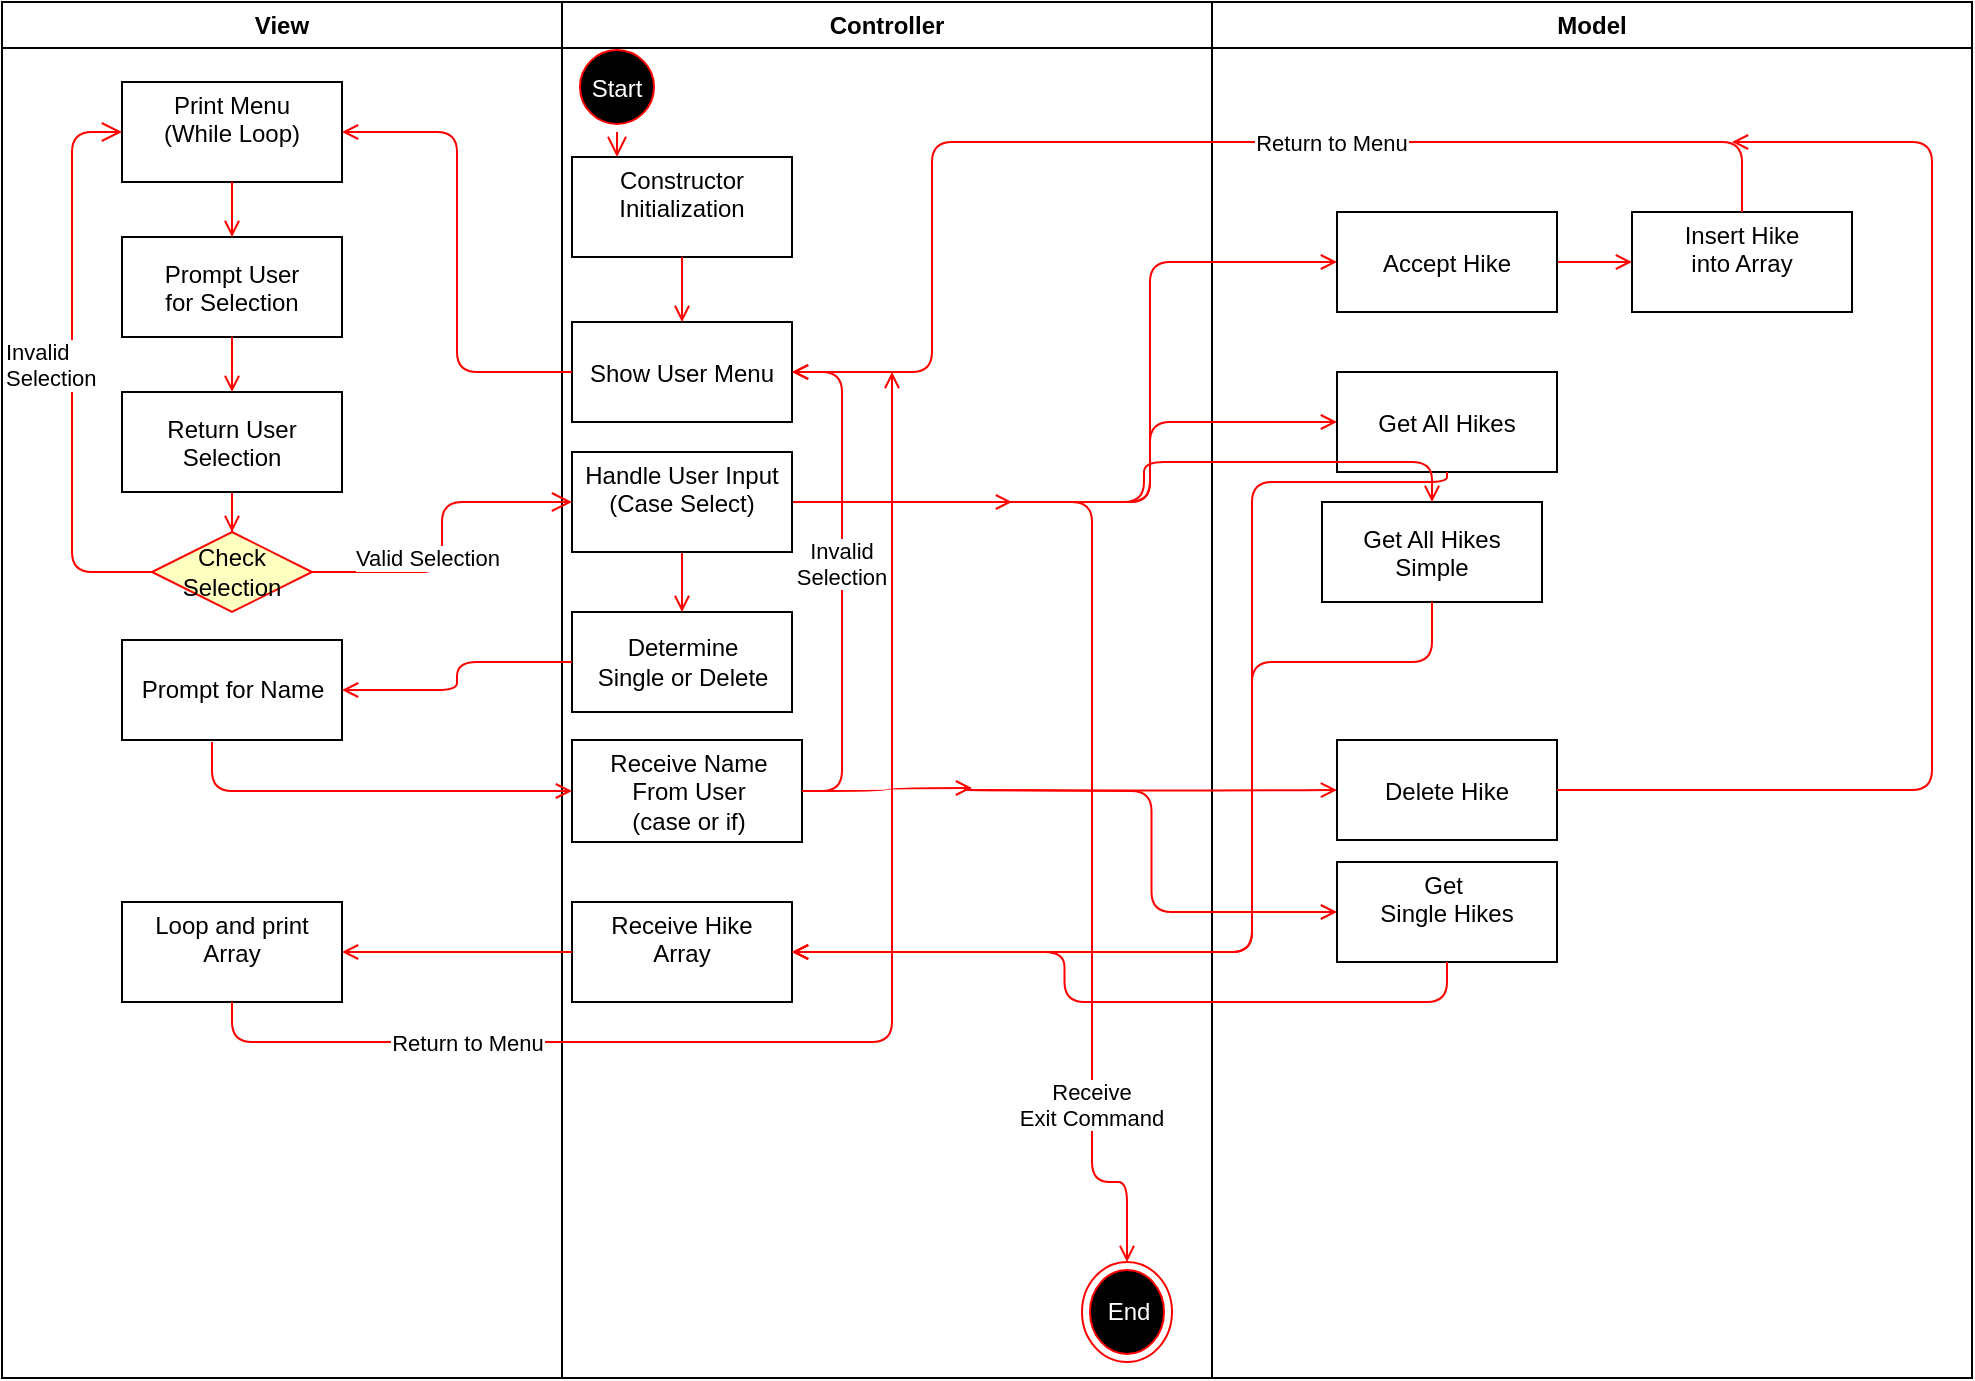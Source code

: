 <mxfile version="10.7.9" type="github"><diagram name="Page-1" id="e7e014a7-5840-1c2e-5031-d8a46d1fe8dd"><mxGraphModel dx="1172" dy="750" grid="1" gridSize="10" guides="1" tooltips="1" connect="1" arrows="1" fold="1" page="1" pageScale="1" pageWidth="1169" pageHeight="826" background="#ffffff" math="0" shadow="0"><root><mxCell id="0"/><mxCell id="1" parent="0"/><mxCell id="2" value="View" style="swimlane;whiteSpace=wrap" parent="1" vertex="1"><mxGeometry x="165" y="10" width="280" height="688" as="geometry"/></mxCell><mxCell id="7" value="Print Menu&#10;(While Loop)&#10;" style="" parent="2" vertex="1"><mxGeometry x="60" y="40" width="110" height="50" as="geometry"/></mxCell><mxCell id="8" value="Prompt User&#10;for Selection" style="" parent="2" vertex="1"><mxGeometry x="60" y="117.5" width="110" height="50" as="geometry"/></mxCell><mxCell id="9" value="" style="endArrow=open;strokeColor=#FF0000;endFill=1;rounded=0" parent="2" source="7" target="8" edge="1"><mxGeometry relative="1" as="geometry"/></mxCell><mxCell id="qxhjPmdfqMmKEG8gPD0x-45" style="edgeStyle=orthogonalEdgeStyle;rounded=0;orthogonalLoop=1;jettySize=auto;html=0;entryX=0.5;entryY=0;entryDx=0;entryDy=0;strokeColor=#FF0000;endArrow=open;endFill=0;" parent="2" source="10" target="qxhjPmdfqMmKEG8gPD0x-42" edge="1"><mxGeometry relative="1" as="geometry"/></mxCell><mxCell id="10" value="Return User&#10;Selection" style="" parent="2" vertex="1"><mxGeometry x="60" y="195" width="110" height="50" as="geometry"/></mxCell><mxCell id="11" value="" style="endArrow=open;strokeColor=#FF0000;endFill=1;rounded=0" parent="2" source="8" target="10" edge="1"><mxGeometry relative="1" as="geometry"/></mxCell><mxCell id="qxhjPmdfqMmKEG8gPD0x-42" value="Check&lt;br&gt;Selection&lt;br&gt;" style="rhombus;whiteSpace=wrap;html=1;fillColor=#ffffc0;strokeColor=#ff0000;" parent="2" vertex="1"><mxGeometry x="75" y="265" width="80" height="40" as="geometry"/></mxCell><mxCell id="qxhjPmdfqMmKEG8gPD0x-43" value="Invalid&lt;br&gt;Selection&lt;br&gt;" style="edgeStyle=orthogonalEdgeStyle;html=1;align=left;verticalAlign=bottom;endArrow=open;endSize=8;strokeColor=#ff0000;exitX=0;exitY=0.5;exitDx=0;exitDy=0;entryX=0;entryY=0.5;entryDx=0;entryDy=0;" parent="2" source="qxhjPmdfqMmKEG8gPD0x-42" target="7" edge="1"><mxGeometry x="-0.102" y="35" relative="1" as="geometry"><mxPoint x="15" y="60" as="targetPoint"/><Array as="points"><mxPoint x="35" y="285"/><mxPoint x="35" y="65"/></Array><mxPoint as="offset"/></mxGeometry></mxCell><mxCell id="qxhjPmdfqMmKEG8gPD0x-71" value="Prompt for Name" style="html=1;" parent="2" vertex="1"><mxGeometry x="60" y="319" width="110" height="50" as="geometry"/></mxCell><mxCell id="qxhjPmdfqMmKEG8gPD0x-103" value="Loop and print&#10;Array&#10;" style="" parent="2" vertex="1"><mxGeometry x="60" y="450" width="110" height="50" as="geometry"/></mxCell><mxCell id="3" value="Controller" style="swimlane;whiteSpace=wrap;fontColor=#000000;" parent="1" vertex="1"><mxGeometry x="445" y="10" width="325" height="688" as="geometry"/></mxCell><mxCell id="13" value="Start" style="ellipse;shape=startState;fillColor=#000000;strokeColor=#ff0000;fontColor=#FFFFFF;" parent="3" vertex="1"><mxGeometry x="5" y="20" width="45" height="45" as="geometry"/></mxCell><mxCell id="14" value="" style="edgeStyle=elbowEdgeStyle;elbow=horizontal;verticalAlign=bottom;endArrow=open;endSize=8;strokeColor=#FF0000;endFill=1;rounded=0" parent="3" source="13" target="15" edge="1"><mxGeometry x="40" y="20" as="geometry"><mxPoint x="55" y="90" as="targetPoint"/></mxGeometry></mxCell><mxCell id="15" value="Constructor&#10;Initialization&#10;" style="" parent="3" vertex="1"><mxGeometry x="5" y="77.5" width="110" height="50" as="geometry"/></mxCell><mxCell id="16" value="Show User Menu" style="" parent="3" vertex="1"><mxGeometry x="5" y="160" width="110" height="50" as="geometry"/></mxCell><mxCell id="17" value="" style="endArrow=open;strokeColor=#FF0000;endFill=1;rounded=0" parent="3" source="15" target="16" edge="1"><mxGeometry relative="1" as="geometry"/></mxCell><mxCell id="qxhjPmdfqMmKEG8gPD0x-60" value="" style="edgeStyle=orthogonalEdgeStyle;curved=1;orthogonalLoop=1;jettySize=auto;html=0;endArrow=open;endFill=0;strokeColor=#FF0000;" parent="3" source="18" edge="1"><mxGeometry relative="1" as="geometry"><mxPoint x="225" y="250" as="targetPoint"/></mxGeometry></mxCell><mxCell id="qxhjPmdfqMmKEG8gPD0x-74" value="" style="edgeStyle=orthogonalEdgeStyle;curved=1;orthogonalLoop=1;jettySize=auto;html=0;endArrow=open;endFill=0;strokeColor=#FF0000;" parent="3" source="18" target="qxhjPmdfqMmKEG8gPD0x-72" edge="1"><mxGeometry relative="1" as="geometry"/></mxCell><mxCell id="18" value="Handle User Input&#10;(Case Select)&#10;" style="" parent="3" vertex="1"><mxGeometry x="5" y="225" width="110" height="50" as="geometry"/></mxCell><mxCell id="qxhjPmdfqMmKEG8gPD0x-94" value="Receive&#10;Exit Command&#10;" style="edgeStyle=orthogonalEdgeStyle;orthogonalLoop=1;jettySize=auto;html=0;entryX=0.5;entryY=0;entryDx=0;entryDy=0;endArrow=open;endFill=0;strokeColor=#FF0000;rounded=1;" parent="3" target="qxhjPmdfqMmKEG8gPD0x-93" edge="1"><mxGeometry x="0.622" relative="1" as="geometry"><Array as="points"><mxPoint x="201" y="250"/><mxPoint x="265" y="250"/><mxPoint x="265" y="590"/><mxPoint x="283" y="590"/></Array><mxPoint as="offset"/><mxPoint x="215" y="250" as="sourcePoint"/></mxGeometry></mxCell><mxCell id="qxhjPmdfqMmKEG8gPD0x-72" value="Determine&lt;br&gt;Single or Delete" style="html=1;" parent="3" vertex="1"><mxGeometry x="5" y="305" width="110" height="50" as="geometry"/></mxCell><mxCell id="qxhjPmdfqMmKEG8gPD0x-80" value="Invalid&#10;Selection&#10;" style="edgeStyle=orthogonalEdgeStyle;orthogonalLoop=1;jettySize=auto;html=0;entryX=1;entryY=0.5;entryDx=0;entryDy=0;endArrow=open;endFill=0;strokeColor=#FF0000;exitX=1;exitY=0.5;exitDx=0;exitDy=0;rounded=1;" parent="3" source="qxhjPmdfqMmKEG8gPD0x-78" target="16" edge="1"><mxGeometry relative="1" as="geometry"/></mxCell><mxCell id="qxhjPmdfqMmKEG8gPD0x-78" value="Receive Name&lt;br&gt;From User&lt;br&gt;(case or if)&lt;br&gt;" style="html=1;" parent="3" vertex="1"><mxGeometry x="5" y="369" width="115" height="51" as="geometry"/></mxCell><mxCell id="qxhjPmdfqMmKEG8gPD0x-81" style="edgeStyle=orthogonalEdgeStyle;curved=1;orthogonalLoop=1;jettySize=auto;html=0;endArrow=open;endFill=0;strokeColor=#FF0000;" parent="3" source="qxhjPmdfqMmKEG8gPD0x-78" edge="1"><mxGeometry relative="1" as="geometry"><mxPoint x="205" y="393" as="targetPoint"/><Array as="points"><mxPoint x="163" y="395"/><mxPoint x="163" y="393"/></Array></mxGeometry></mxCell><mxCell id="qxhjPmdfqMmKEG8gPD0x-88" value="Receive Hike&#10;Array&#10;" style="" parent="3" vertex="1"><mxGeometry x="5" y="450" width="110" height="50" as="geometry"/></mxCell><mxCell id="qxhjPmdfqMmKEG8gPD0x-93" value="End" style="ellipse;html=1;shape=endState;fillColor=#000000;strokeColor=#ff0000;fontColor=#FFFFFF;" parent="3" vertex="1"><mxGeometry x="260" y="630" width="45" height="50" as="geometry"/></mxCell><mxCell id="4" value="Model" style="swimlane;whiteSpace=wrap" parent="1" vertex="1"><mxGeometry x="770" y="10" width="380" height="688" as="geometry"/></mxCell><mxCell id="qxhjPmdfqMmKEG8gPD0x-86" style="edgeStyle=orthogonalEdgeStyle;curved=1;orthogonalLoop=1;jettySize=auto;html=0;entryX=0;entryY=0.5;entryDx=0;entryDy=0;endArrow=open;endFill=0;strokeColor=#FF0000;" parent="4" source="qxhjPmdfqMmKEG8gPD0x-48" target="qxhjPmdfqMmKEG8gPD0x-49" edge="1"><mxGeometry relative="1" as="geometry"/></mxCell><mxCell id="qxhjPmdfqMmKEG8gPD0x-48" value="Accept Hike" style="" parent="4" vertex="1"><mxGeometry x="62.5" y="105" width="110" height="50" as="geometry"/></mxCell><mxCell id="qxhjPmdfqMmKEG8gPD0x-49" value="Insert Hike&#10;into Array&#10;" style="" parent="4" vertex="1"><mxGeometry x="210" y="105" width="110" height="50" as="geometry"/></mxCell><mxCell id="qxhjPmdfqMmKEG8gPD0x-50" value="Get All Hikes" style="" parent="4" vertex="1"><mxGeometry x="62.5" y="185" width="110" height="50" as="geometry"/></mxCell><mxCell id="qxhjPmdfqMmKEG8gPD0x-51" value="Get All Hikes&#10;Simple" style="" parent="4" vertex="1"><mxGeometry x="55" y="250" width="110" height="50" as="geometry"/></mxCell><mxCell id="qxhjPmdfqMmKEG8gPD0x-52" value="Get &#10;Single Hikes&#10;" style="" parent="4" vertex="1"><mxGeometry x="62.5" y="430" width="110" height="50" as="geometry"/></mxCell><mxCell id="qxhjPmdfqMmKEG8gPD0x-53" value="Delete Hike" style="" parent="4" vertex="1"><mxGeometry x="62.5" y="369" width="110" height="50" as="geometry"/></mxCell><mxCell id="qxhjPmdfqMmKEG8gPD0x-41" style="edgeStyle=orthogonalEdgeStyle;rounded=1;orthogonalLoop=1;jettySize=auto;html=1;entryX=1;entryY=0.5;entryDx=0;entryDy=0;strokeColor=#FF0000;endArrow=open;endFill=0;" parent="1" source="16" target="7" edge="1"><mxGeometry relative="1" as="geometry"/></mxCell><mxCell id="qxhjPmdfqMmKEG8gPD0x-44" value="Valid Selection" style="edgeStyle=orthogonalEdgeStyle;html=1;align=left;verticalAlign=top;endArrow=open;endSize=8;strokeColor=#ff0000;exitX=1;exitY=0.5;exitDx=0;exitDy=0;entryX=0;entryY=0.5;entryDx=0;entryDy=0;" parent="1" source="qxhjPmdfqMmKEG8gPD0x-42" target="18" edge="1"><mxGeometry x="0.032" y="45" relative="1" as="geometry"><mxPoint x="230" y="360" as="targetPoint"/><mxPoint as="offset"/></mxGeometry></mxCell><mxCell id="qxhjPmdfqMmKEG8gPD0x-65" style="edgeStyle=orthogonalEdgeStyle;orthogonalLoop=1;jettySize=auto;html=0;entryX=0;entryY=0.5;entryDx=0;entryDy=0;endArrow=open;endFill=0;strokeColor=#FF0000;rounded=1;" parent="1" target="qxhjPmdfqMmKEG8gPD0x-52" edge="1"><mxGeometry relative="1" as="geometry"><mxPoint x="646" y="404" as="sourcePoint"/></mxGeometry></mxCell><mxCell id="qxhjPmdfqMmKEG8gPD0x-66" style="edgeStyle=orthogonalEdgeStyle;orthogonalLoop=1;jettySize=auto;html=0;endArrow=open;endFill=0;strokeColor=#FF0000;rounded=1;" parent="1" target="qxhjPmdfqMmKEG8gPD0x-51" edge="1"><mxGeometry relative="1" as="geometry"><mxPoint x="670" y="260" as="sourcePoint"/><Array as="points"><mxPoint x="646" y="260"/><mxPoint x="736" y="260"/><mxPoint x="736" y="240"/><mxPoint x="880" y="240"/></Array></mxGeometry></mxCell><mxCell id="qxhjPmdfqMmKEG8gPD0x-67" style="edgeStyle=orthogonalEdgeStyle;orthogonalLoop=1;jettySize=auto;html=0;entryX=0;entryY=0.5;entryDx=0;entryDy=0;endArrow=open;endFill=0;strokeColor=#FF0000;rounded=1;" parent="1" target="qxhjPmdfqMmKEG8gPD0x-50" edge="1"><mxGeometry relative="1" as="geometry"><mxPoint x="670" y="260" as="sourcePoint"/><Array as="points"><mxPoint x="646" y="260"/><mxPoint x="739" y="260"/><mxPoint x="739" y="220"/></Array></mxGeometry></mxCell><mxCell id="qxhjPmdfqMmKEG8gPD0x-68" style="edgeStyle=orthogonalEdgeStyle;orthogonalLoop=1;jettySize=auto;html=0;entryX=0;entryY=0.5;entryDx=0;entryDy=0;endArrow=open;endFill=0;strokeColor=#FF0000;rounded=1;" parent="1" target="qxhjPmdfqMmKEG8gPD0x-48" edge="1"><mxGeometry relative="1" as="geometry"><mxPoint x="660" y="260" as="sourcePoint"/><Array as="points"><mxPoint x="650" y="260"/><mxPoint x="650" y="260"/><mxPoint x="739" y="260"/><mxPoint x="739" y="140"/></Array></mxGeometry></mxCell><mxCell id="qxhjPmdfqMmKEG8gPD0x-77" style="edgeStyle=orthogonalEdgeStyle;orthogonalLoop=1;jettySize=auto;html=0;entryX=1;entryY=0.5;entryDx=0;entryDy=0;endArrow=open;endFill=0;strokeColor=#FF0000;rounded=1;" parent="1" source="qxhjPmdfqMmKEG8gPD0x-72" target="qxhjPmdfqMmKEG8gPD0x-71" edge="1"><mxGeometry relative="1" as="geometry"/></mxCell><mxCell id="qxhjPmdfqMmKEG8gPD0x-79" value="" style="edgeStyle=orthogonalEdgeStyle;orthogonalLoop=1;jettySize=auto;html=0;endArrow=open;endFill=0;strokeColor=#FF0000;exitX=0.409;exitY=1.02;exitDx=0;exitDy=0;exitPerimeter=0;rounded=1;" parent="1" source="qxhjPmdfqMmKEG8gPD0x-71" target="qxhjPmdfqMmKEG8gPD0x-78" edge="1"><mxGeometry relative="1" as="geometry"/></mxCell><mxCell id="qxhjPmdfqMmKEG8gPD0x-84" style="edgeStyle=orthogonalEdgeStyle;curved=1;orthogonalLoop=1;jettySize=auto;html=0;endArrow=open;endFill=0;strokeColor=#FF0000;" parent="1" target="qxhjPmdfqMmKEG8gPD0x-53" edge="1"><mxGeometry relative="1" as="geometry"><mxPoint x="646" y="404" as="sourcePoint"/></mxGeometry></mxCell><mxCell id="qxhjPmdfqMmKEG8gPD0x-89" value="" style="edgeStyle=orthogonalEdgeStyle;orthogonalLoop=1;jettySize=auto;html=0;endArrow=open;endFill=0;strokeColor=#FF0000;exitX=0.5;exitY=1;exitDx=0;exitDy=0;rounded=1;" parent="1" source="qxhjPmdfqMmKEG8gPD0x-52" target="qxhjPmdfqMmKEG8gPD0x-88" edge="1"><mxGeometry relative="1" as="geometry"/></mxCell><mxCell id="qxhjPmdfqMmKEG8gPD0x-90" style="edgeStyle=orthogonalEdgeStyle;orthogonalLoop=1;jettySize=auto;html=0;entryX=1;entryY=0.5;entryDx=0;entryDy=0;endArrow=open;endFill=0;strokeColor=#FF0000;exitX=0.5;exitY=1;exitDx=0;exitDy=0;rounded=1;" parent="1" source="qxhjPmdfqMmKEG8gPD0x-51" target="qxhjPmdfqMmKEG8gPD0x-88" edge="1"><mxGeometry relative="1" as="geometry"><Array as="points"><mxPoint x="880" y="340"/><mxPoint x="790" y="340"/><mxPoint x="790" y="485"/></Array></mxGeometry></mxCell><mxCell id="qxhjPmdfqMmKEG8gPD0x-91" style="edgeStyle=orthogonalEdgeStyle;orthogonalLoop=1;jettySize=auto;html=0;entryX=1;entryY=0.5;entryDx=0;entryDy=0;endArrow=open;endFill=0;strokeColor=#FF0000;exitX=0.5;exitY=1;exitDx=0;exitDy=0;rounded=1;" parent="1" source="qxhjPmdfqMmKEG8gPD0x-50" target="qxhjPmdfqMmKEG8gPD0x-88" edge="1"><mxGeometry relative="1" as="geometry"><Array as="points"><mxPoint x="888" y="250"/><mxPoint x="790" y="250"/><mxPoint x="790" y="485"/></Array></mxGeometry></mxCell><mxCell id="qxhjPmdfqMmKEG8gPD0x-97" value="Return to Menu" style="edgeStyle=orthogonalEdgeStyle;orthogonalLoop=1;jettySize=auto;html=0;endArrow=open;endFill=0;strokeColor=#FF0000;rounded=1;entryX=1;entryY=0.5;entryDx=0;entryDy=0;" parent="1" source="qxhjPmdfqMmKEG8gPD0x-49" target="16" edge="1"><mxGeometry x="-0.232" relative="1" as="geometry"><mxPoint x="1035" y="35" as="targetPoint"/><Array as="points"><mxPoint x="1035" y="80"/><mxPoint x="630" y="80"/><mxPoint x="630" y="195"/></Array><mxPoint as="offset"/></mxGeometry></mxCell><mxCell id="qxhjPmdfqMmKEG8gPD0x-100" style="edgeStyle=orthogonalEdgeStyle;rounded=1;orthogonalLoop=1;jettySize=auto;html=0;endArrow=open;endFill=0;strokeColor=#FF0000;" parent="1" source="qxhjPmdfqMmKEG8gPD0x-53" edge="1"><mxGeometry relative="1" as="geometry"><mxPoint x="1030" y="80" as="targetPoint"/><Array as="points"><mxPoint x="1130" y="404"/><mxPoint x="1130" y="80"/></Array></mxGeometry></mxCell><mxCell id="qxhjPmdfqMmKEG8gPD0x-104" value="" style="edgeStyle=orthogonalEdgeStyle;rounded=1;orthogonalLoop=1;jettySize=auto;html=0;endArrow=open;endFill=0;strokeColor=#FF0000;" parent="1" source="qxhjPmdfqMmKEG8gPD0x-88" target="qxhjPmdfqMmKEG8gPD0x-103" edge="1"><mxGeometry relative="1" as="geometry"/></mxCell><mxCell id="qxhjPmdfqMmKEG8gPD0x-105" value="Return to Menu" style="edgeStyle=orthogonalEdgeStyle;rounded=1;orthogonalLoop=1;jettySize=auto;html=0;endArrow=open;endFill=0;strokeColor=#FF0000;" parent="1" source="qxhjPmdfqMmKEG8gPD0x-103" edge="1"><mxGeometry x="-0.597" relative="1" as="geometry"><mxPoint x="610" y="195" as="targetPoint"/><Array as="points"><mxPoint x="280" y="530"/><mxPoint x="610" y="530"/><mxPoint x="610" y="195"/></Array><mxPoint as="offset"/></mxGeometry></mxCell></root></mxGraphModel></diagram></mxfile>